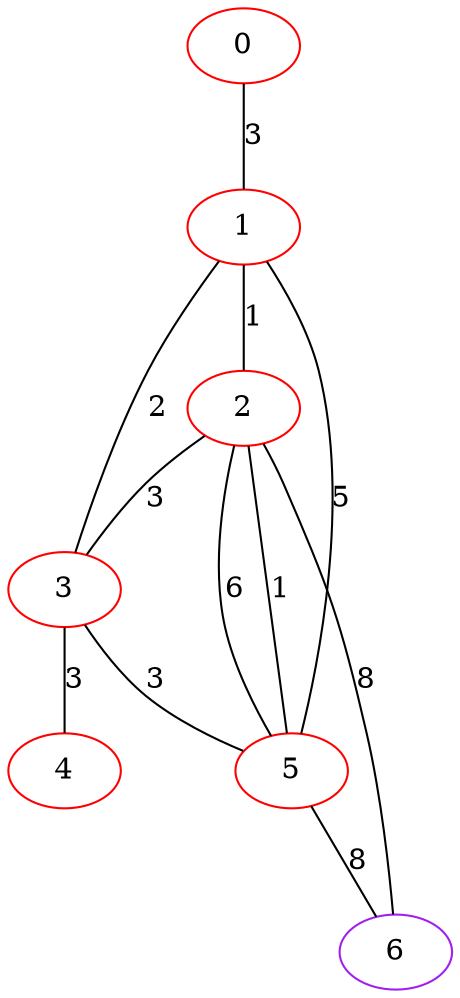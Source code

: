 graph "" {
0 [color=red, weight=1];
1 [color=red, weight=1];
2 [color=red, weight=1];
3 [color=red, weight=1];
4 [color=red, weight=1];
5 [color=red, weight=1];
6 [color=purple, weight=4];
0 -- 1  [key=0, label=3];
1 -- 2  [key=0, label=1];
1 -- 3  [key=0, label=2];
1 -- 5  [key=0, label=5];
2 -- 3  [key=0, label=3];
2 -- 5  [key=0, label=6];
2 -- 5  [key=1, label=1];
2 -- 6  [key=0, label=8];
3 -- 4  [key=0, label=3];
3 -- 5  [key=0, label=3];
5 -- 6  [key=0, label=8];
}
